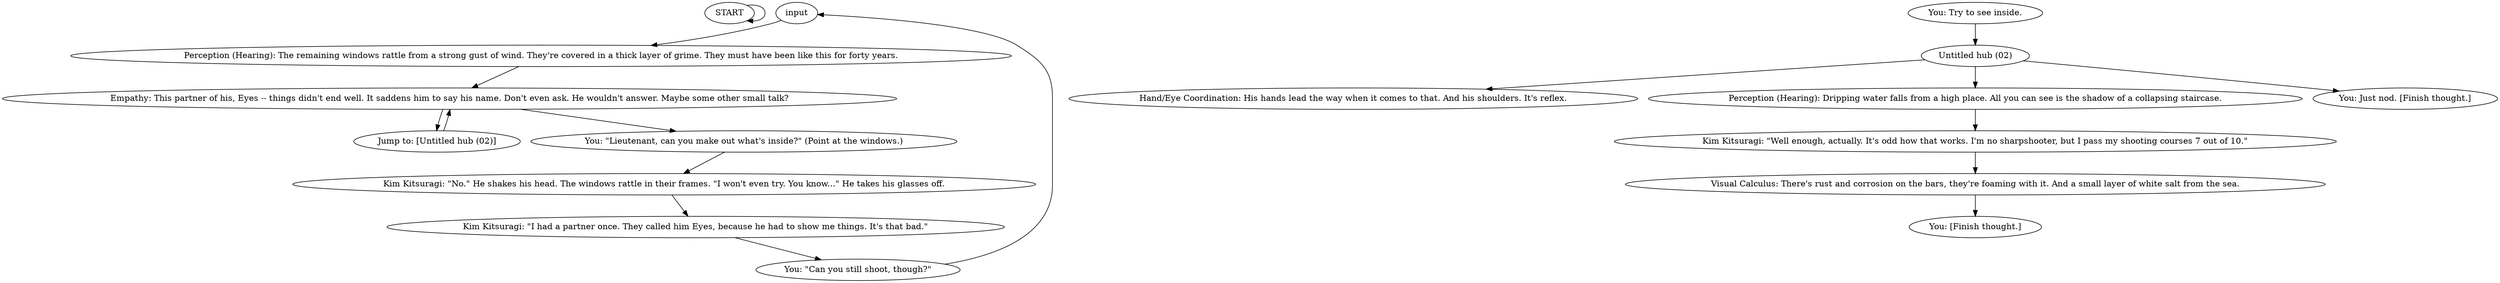 # COAST ORB / feldwindows
# A conversation with SF about the inside of the building and hiding.
# ==================================================
digraph G {
	  0 [label="START"];
	  1 [label="input"];
	  2 [label="Kim Kitsuragi: \"Well enough, actually. It's odd how that works. I'm no sharpshooter, but I pass my shooting courses 7 out of 10.\""];
	  3 [label="Visual Calculus: There's rust and corrosion on the bars, they're foaming with it. And a small layer of white salt from the sea."];
	  4 [label="Hand/Eye Coordination: His hands lead the way when it comes to that. And his shoulders. It's reflex."];
	  5 [label="You: [Finish thought.]"];
	  6 [label="Jump to: [Untitled hub (02)]"];
	  7 [label="You: \"Can you still shoot, though?\""];
	  8 [label="Empathy: This partner of his, Eyes -- things didn't end well. It saddens him to say his name. Don't even ask. He wouldn't answer. Maybe some other small talk?"];
	  9 [label="Untitled hub (02)"];
	  10 [label="Perception (Hearing): Dripping water falls from a high place. All you can see is the shadow of a collapsing staircase."];
	  11 [label="You: \"Lieutenant, can you make out what's inside?\" (Point at the windows.)"];
	  12 [label="You: Just nod. [Finish thought.]"];
	  13 [label="You: Try to see inside."];
	  14 [label="Kim Kitsuragi: \"No.\" He shakes his head. The windows rattle in their frames. \"I won't even try. You know...\" He takes his glasses off."];
	  15 [label="Perception (Hearing): The remaining windows rattle from a strong gust of wind. They're covered in a thick layer of grime. They must have been like this for forty years."];
	  16 [label="Kim Kitsuragi: \"I had a partner once. They called him Eyes, because he had to show me things. It's that bad.\""];
	  0 -> 0
	  1 -> 15
	  2 -> 3
	  3 -> 5
	  6 -> 8
	  7 -> 1
	  8 -> 11
	  8 -> 6
	  9 -> 10
	  9 -> 12
	  9 -> 4
	  10 -> 2
	  11 -> 14
	  13 -> 9
	  14 -> 16
	  15 -> 8
	  16 -> 7
}

